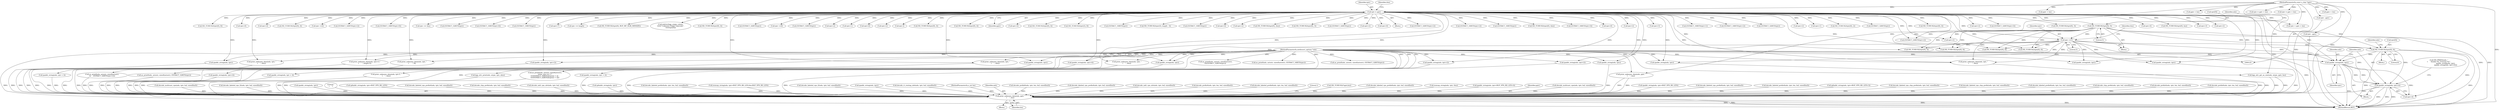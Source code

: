 digraph "0_tcpdump_50a44b6b8e4f7c127440dbd4239cf571945cc1e7@pointer" {
"1002465" [label="(Call,ipaddr_string(ndo, tptr+4))"];
"1002462" [label="(Call,ipaddr_string(ndo, tptr))"];
"1000126" [label="(MethodParameterIn,netdissect_options *ndo)"];
"1002440" [label="(Call,tptr +=5)"];
"1002412" [label="(Call,ND_TCHECK2(tptr[0], 5))"];
"1000142" [label="(Call,tptr = pptr)"];
"1000128" [label="(MethodParameterIn,const u_char *pptr)"];
"1002451" [label="(Call,ND_TCHECK2(tptr[0], 8))"];
"1002905" [label="(Call,print_unknown_data(ndo, pptr, \"\n\t    \", len))"];
"1002509" [label="(Call,ND_TCHECK2(tptr[0], 8))"];
"1002463" [label="(Identifier,ndo)"];
"1000767" [label="(Call,ipaddr_string(ndo, tptr))"];
"1000142" [label="(Call,tptr = pptr)"];
"1002900" [label="(Block,)"];
"1002198" [label="(Call,EXTRACT_16BITS(tptr+2))"];
"1001649" [label="(Call,EXTRACT_16BITS(tptr))"];
"1001625" [label="(Call,tptr = pptr + len)"];
"1002796" [label="(Call,bgp_attr_print(ndo, atype, tptr, alen))"];
"1002908" [label="(Literal,\"\n\t    \")"];
"1001073" [label="(Call,ND_TCHECK2(tptr[0], tlen))"];
"1002361" [label="(Call,EXTRACT_16BITS(tptr+4))"];
"1002455" [label="(Literal,8)"];
"1000909" [label="(Call,ip6addr_string(ndo, tptr+BGP_VPN_RD_LEN))"];
"1002329" [label="(Call,tptr+6)"];
"1002288" [label="(Call,ipaddr_string(ndo, tptr+2))"];
"1000456" [label="(Call,as_printf(ndo, astostr, sizeof(astostr), EXTRACT_32BITS(tptr)))"];
"1002540" [label="(Call,ipaddr_string(ndo, tptr))"];
"1002290" [label="(Call,tptr+2)"];
"1002466" [label="(Identifier,ndo)"];
"1000258" [label="(Call,as_printf(ndo, astostr, sizeof(astostr),\n\t\t\t\tas_size == 2 ?\n\t\t\t\tEXTRACT_16BITS(&tptr[2 + i]) :\n\t\t\t\tEXTRACT_32BITS(&tptr[2 + i])))"];
"1002358" [label="(Call,tptr+3)"];
"1002585" [label="(Call,EXTRACT_16BITS(tptr+1))"];
"1002664" [label="(Call,EXTRACT_32BITS(tptr))"];
"1001790" [label="(Call,decode_labeled_vpn_prefix4(ndo, tptr, buf, sizeof(buf)))"];
"1002458" [label="(Identifier,ndo)"];
"1001536" [label="(Call,decode_clnp_prefix(ndo, tptr, buf, sizeof(buf)))"];
"1002452" [label="(Call,tptr[0])"];
"1002373" [label="(Call,tptr+2)"];
"1002030" [label="(Call,decode_mdt_vpn_nlri(ndo, tptr, buf, sizeof(buf)))"];
"1002586" [label="(Call,tptr+1)"];
"1000331" [label="(Call,ipaddr_string(ndo, tptr))"];
"1002444" [label="(Identifier,tlen)"];
"1002155" [label="(Call,ND_TCHECK2(tptr[0], 2))"];
"1000861" [label="(Call,ip6addr_string(ndo, tptr))"];
"1002844" [label="(Call,EXTRACT_32BITS(tptr))"];
"1002372" [label="(Call,EXTRACT_16BITS(tptr+2))"];
"1002461" [label="(Block,)"];
"1000486" [label="(Call,ND_TCHECK2(tptr[0], 4))"];
"1002062" [label="(Call,decode_multicast_vpn(ndo, tptr, buf, sizeof(buf)))"];
"1000567" [label="(Call,ipaddr_string(ndo, tptr))"];
"1001224" [label="(Call,decode_labeled_prefix4(ndo, tptr, len, buf, sizeof(buf)))"];
"1002448" [label="(Block,)"];
"1001617" [label="(Call,print_unknown_data(ndo, tptr, \"\n\t    \", tlen))"];
"1001018" [label="(Call,isonsap_string(ndo, tptr+BGP_VPN_RD_LEN,tlen-BGP_VPN_RD_LEN))"];
"1002247" [label="(Call,tptr+2)"];
"1002203" [label="(Call,EXTRACT_32BITS(tptr+4))"];
"1001504" [label="(Call,decode_labeled_vpn_l2(ndo, tptr, buf, sizeof(buf)))"];
"1000615" [label="(Call,ND_TCHECK2(tptr[0], 3))"];
"1002209" [label="(Call,tptr+4)"];
"1002442" [label="(Literal,5)"];
"1000385" [label="(Call,ND_TCHECK2(tptr[0], len))"];
"1002629" [label="(Call,tptr+3)"];
"1002123" [label="(Call,tptr = pptr + len)"];
"1002225" [label="(Call,tptr+2)"];
"1002419" [label="(Identifier,ndo)"];
"1000445" [label="(Call,ND_TCHECK2(tptr[0], 8))"];
"1000955" [label="(Call,ipaddr_string(ndo, tptr))"];
"1000408" [label="(Call,ipaddr_string(ndo, tptr + 2))"];
"1002302" [label="(Call,ipaddr_string(ndo, tptr+2))"];
"1002483" [label="(Call,ipaddr_string(ndo, tptr))"];
"1001296" [label="(Call,decode_rt_routing_info(ndo, tptr, buf, sizeof(buf)))"];
"1002251" [label="(Call,tptr+6)"];
"1002223" [label="(Call,ipaddr_string(ndo, tptr+2))"];
"1000129" [label="(MethodParameterIn,u_int len)"];
"1002906" [label="(Identifier,ndo)"];
"1001627" [label="(Call,pptr + len)"];
"1001822" [label="(Call,decode_prefix6(ndo, tptr, len, buf, sizeof(buf)))"];
"1002905" [label="(Call,print_unknown_data(ndo, pptr, \"\n\t    \", len))"];
"1002520" [label="(Call,ipaddr_string(ndo, tptr))"];
"1002204" [label="(Call,tptr+4)"];
"1001264" [label="(Call,decode_labeled_vpn_prefix4(ndo, tptr, buf, sizeof(buf)))"];
"1001360" [label="(Call,decode_mdt_vpn_nlri(ndo, tptr, buf, sizeof(buf)))"];
"1001092" [label="(Call,print_unknown_data(ndo, tptr, \"\n\t    \", tlen))"];
"1000557" [label="(Call,ND_TCHECK2(tptr[0], 4))"];
"1001710" [label="(Call,decode_prefix4(ndo, tptr, len, buf, sizeof(buf)))"];
"1002659" [label="(Call,as_printf(ndo, astostr, sizeof(astostr), EXTRACT_32BITS(tptr)))"];
"1000542" [label="(Call,tptr +=4)"];
"1000128" [label="(MethodParameterIn,const u_char *pptr)"];
"1000126" [label="(MethodParameterIn,netdissect_options *ndo)"];
"1000463" [label="(Call,ipaddr_string(ndo, tptr + 4))"];
"1002412" [label="(Call,ND_TCHECK2(tptr[0], 5))"];
"1002246" [label="(Call,EXTRACT_32BITS(tptr+2))"];
"1002382" [label="(Call,print_unknown_data(ndo, tptr, \"\n\t      \", 8))"];
"1002441" [label="(Identifier,tptr)"];
"1002464" [label="(Identifier,tptr)"];
"1002228" [label="(Call,EXTRACT_16BITS(tptr+6))"];
"1002465" [label="(Call,ipaddr_string(ndo, tptr+4))"];
"1000143" [label="(Identifier,tptr)"];
"1002435" [label="(Call,EXTRACT_24BITS(tptr+2))"];
"1000682" [label="(Call,print_unknown_data(ndo, tptr, \"\n\t    \", tlen))"];
"1001862" [label="(Call,decode_labeled_prefix6(ndo, tptr, len, buf, sizeof(buf)))"];
"1001097" [label="(Call,tptr += tlen)"];
"1000426" [label="(Call,EXTRACT_32BITS(tptr))"];
"1002911" [label="(Literal,1)"];
"1002250" [label="(Call,EXTRACT_16BITS(tptr+6))"];
"1002901" [label="(Call,ND_TCHECK2(*pptr,len))"];
"1002162" [label="(Call,EXTRACT_16BITS(tptr))"];
"1001472" [label="(Call,decode_labeled_vpn_prefix6(ndo, tptr, buf, sizeof(buf)))"];
"1002319" [label="(Call,tptr+7)"];
"1002636" [label="(Call,tptr += length)"];
"1001642" [label="(Call,ND_TCHECK2(tptr[0], BGP_MP_NLRI_MINSIZE))"];
"1001038" [label="(Call,ipaddr_string(ndo, tptr+BGP_VPN_RD_LEN+4))"];
"1002886" [label="(Call,print_unknown_data(ndo, pptr, \"\n\t    \", len))"];
"1001934" [label="(Call,decode_labeled_vpn_l2(ndo, tptr, buf, sizeof(buf)))"];
"1000170" [label="(Call,tok2str(bgp_origin_values,\n\t\t\t\t\t\t\"Unknown Origin Typecode\",\n\t\t\t\t\t\ttptr[0]))"];
"1000977" [label="(Call,isonsap_string(ndo, tptr, tlen))"];
"1000598" [label="(Call,ipaddr_string(ndo, tptr))"];
"1000421" [label="(Call,as_printf(ndo, astostr, sizeof(astostr),\n\t\t\tEXTRACT_32BITS(tptr)))"];
"1000206" [label="(Call,tptr < pptr + len)"];
"1002462" [label="(Call,ipaddr_string(ndo, tptr))"];
"1000347" [label="(Call,ND_TCHECK2(tptr[0], 4))"];
"1000493" [label="(Call,EXTRACT_32BITS(tptr))"];
"1002391" [label="(Call,tptr +=8)"];
"1000357" [label="(Call,EXTRACT_32BITS(tptr))"];
"1002451" [label="(Call,ND_TCHECK2(tptr[0], 8))"];
"1001696" [label="(Call,tptr - pptr)"];
"1002199" [label="(Call,tptr+2)"];
"1002556" [label="(Call,print_unknown_data(ndo, tptr, \"\n\t      \", tlen))"];
"1002907" [label="(Identifier,pptr)"];
"1002402" [label="(Call,tptr+1)"];
"1002241" [label="(Call,as_printf(ndo, astostr, sizeof(astostr),\n\t\t\t    EXTRACT_32BITS(tptr+2)))"];
"1002312" [label="(Call,tptr+6)"];
"1002915" [label="(MethodReturn,RET)"];
"1002486" [label="(Call,ipaddr_string(ndo, tptr+4))"];
"1002304" [label="(Call,tptr+2)"];
"1002095" [label="(Call,tptr-3)"];
"1002436" [label="(Call,tptr+2)"];
"1002416" [label="(Literal,5)"];
"1001328" [label="(Call,decode_multicast_vpn(ndo, tptr, buf, sizeof(buf)))"];
"1000587" [label="(Call,ND_TCHECK2(tptr[0], 4))"];
"1000146" [label="(Identifier,tlen)"];
"1002627" [label="(Call,print_unknown_data(ndo, tptr+3,\"\n\t      \", length-3))"];
"1000815" [label="(Call,ipaddr_string(ndo, tptr+BGP_VPN_RD_LEN))"];
"1002644" [label="(Call,ND_TCHECK2(tptr[0], 4))"];
"1000428" [label="(Call,ipaddr_string(ndo, tptr + 4))"];
"1000144" [label="(Identifier,pptr)"];
"1002362" [label="(Call,tptr+4)"];
"1001902" [label="(Call,decode_labeled_vpn_prefix6(ndo, tptr, buf, sizeof(buf)))"];
"1000321" [label="(Call,ND_TCHECK2(tptr[0], 4))"];
"1001750" [label="(Call,decode_labeled_prefix4(ndo, tptr, len, buf, sizeof(buf)))"];
"1002613" [label="(Call,ND_TCHECK2(tptr[3], 8))"];
"1000200" [label="(Call,bgp_attr_get_as_size(ndo, atype, pptr, len))"];
"1002503" [label="(Call,ipaddr_string(ndo, tptr))"];
"1002529" [label="(Call,ND_TCHECK2(tptr[0], 8))"];
"1000622" [label="(Call,EXTRACT_16BITS(tptr))"];
"1001170" [label="(Call,tptr - pptr)"];
"1002602" [label="(Call,ND_TCHECK2(tptr[3], length - 3))"];
"1002472" [label="(Call,ND_TCHECK2(tptr[0], 8))"];
"1002440" [label="(Call,tptr +=5)"];
"1002467" [label="(Call,tptr+4)"];
"1001058" [label="(Call,ip6addr_string(ndo, tptr+BGP_VPN_RD_LEN+3))"];
"1002493" [label="(Call,ND_TCHECK2(tptr[0], 4))"];
"1001568" [label="(Call,decode_labeled_vpn_clnp_prefix(ndo, tptr, buf, sizeof(buf)))"];
"1002113" [label="(Call,print_unknown_data(ndo, tptr-3, \"\n\t    \", tlen))"];
"1000406" [label="(Call,EXTRACT_16BITS(tptr))"];
"1002909" [label="(Identifier,len)"];
"1002335" [label="(Call,tptr+6)"];
"1002353" [label="(Call,tptr+2)"];
"1000401" [label="(Call,as_printf(ndo, astostr, sizeof(astostr), EXTRACT_16BITS(tptr)))"];
"1000663" [label="(Call,ND_TCHECK2(tptr[0], tlen))"];
"1002413" [label="(Call,tptr[0])"];
"1001998" [label="(Call,decode_labeled_vpn_clnp_prefix(ndo, tptr, buf, sizeof(buf)))"];
"1002456" [label="(Call,ND_PRINT((ndo, \"\n\t      Sender %s, P-Group %s\",\n                           ipaddr_string(ndo, tptr),\n                           ipaddr_string(ndo, tptr+4))))"];
"1002125" [label="(Call,pptr + len)"];
"1002566" [label="(Call,ND_TCHECK2(tptr[0], 3))"];
"1001432" [label="(Call,decode_labeled_prefix6(ndo, tptr, len, buf, sizeof(buf)))"];
"1000461" [label="(Call,EXTRACT_32BITS(tptr))"];
"1001966" [label="(Call,decode_clnp_prefix(ndo, tptr, buf, sizeof(buf)))"];
"1002207" [label="(Call,ipaddr_string(ndo, tptr+4))"];
"1002396" [label="(Block,)"];
"1002261" [label="(Call,tptr+2)"];
"1001184" [label="(Call,decode_prefix4(ndo, tptr, len, buf, sizeof(buf)))"];
"1002229" [label="(Call,tptr+6)"];
"1000130" [label="(Block,)"];
"1002260" [label="(Call,EXTRACT_32BITS(tptr+2))"];
"1000208" [label="(Call,pptr + len)"];
"1001392" [label="(Call,decode_prefix6(ndo, tptr, len, buf, sizeof(buf)))"];
"1002465" -> "1002461"  [label="AST: "];
"1002465" -> "1002467"  [label="CFG: "];
"1002466" -> "1002465"  [label="AST: "];
"1002467" -> "1002465"  [label="AST: "];
"1002456" -> "1002465"  [label="CFG: "];
"1002465" -> "1002915"  [label="DDG: "];
"1002465" -> "1002915"  [label="DDG: "];
"1002465" -> "1002915"  [label="DDG: "];
"1002462" -> "1002465"  [label="DDG: "];
"1002462" -> "1002465"  [label="DDG: "];
"1000126" -> "1002465"  [label="DDG: "];
"1002451" -> "1002465"  [label="DDG: "];
"1002465" -> "1002905"  [label="DDG: "];
"1002462" -> "1002461"  [label="AST: "];
"1002462" -> "1002464"  [label="CFG: "];
"1002463" -> "1002462"  [label="AST: "];
"1002464" -> "1002462"  [label="AST: "];
"1002466" -> "1002462"  [label="CFG: "];
"1002462" -> "1002915"  [label="DDG: "];
"1000126" -> "1002462"  [label="DDG: "];
"1002440" -> "1002462"  [label="DDG: "];
"1002451" -> "1002462"  [label="DDG: "];
"1000142" -> "1002462"  [label="DDG: "];
"1002462" -> "1002467"  [label="DDG: "];
"1000126" -> "1000125"  [label="AST: "];
"1000126" -> "1002915"  [label="DDG: "];
"1000126" -> "1000200"  [label="DDG: "];
"1000126" -> "1000258"  [label="DDG: "];
"1000126" -> "1000331"  [label="DDG: "];
"1000126" -> "1000401"  [label="DDG: "];
"1000126" -> "1000408"  [label="DDG: "];
"1000126" -> "1000421"  [label="DDG: "];
"1000126" -> "1000428"  [label="DDG: "];
"1000126" -> "1000456"  [label="DDG: "];
"1000126" -> "1000463"  [label="DDG: "];
"1000126" -> "1000567"  [label="DDG: "];
"1000126" -> "1000598"  [label="DDG: "];
"1000126" -> "1000682"  [label="DDG: "];
"1000126" -> "1001092"  [label="DDG: "];
"1000126" -> "1001617"  [label="DDG: "];
"1000126" -> "1002113"  [label="DDG: "];
"1000126" -> "1002207"  [label="DDG: "];
"1000126" -> "1002223"  [label="DDG: "];
"1000126" -> "1002241"  [label="DDG: "];
"1000126" -> "1002288"  [label="DDG: "];
"1000126" -> "1002302"  [label="DDG: "];
"1000126" -> "1002382"  [label="DDG: "];
"1000126" -> "1002483"  [label="DDG: "];
"1000126" -> "1002486"  [label="DDG: "];
"1000126" -> "1002503"  [label="DDG: "];
"1000126" -> "1002520"  [label="DDG: "];
"1000126" -> "1002540"  [label="DDG: "];
"1000126" -> "1002556"  [label="DDG: "];
"1000126" -> "1002627"  [label="DDG: "];
"1000126" -> "1002659"  [label="DDG: "];
"1000126" -> "1002796"  [label="DDG: "];
"1000126" -> "1002886"  [label="DDG: "];
"1000126" -> "1002905"  [label="DDG: "];
"1002440" -> "1002396"  [label="AST: "];
"1002440" -> "1002442"  [label="CFG: "];
"1002441" -> "1002440"  [label="AST: "];
"1002442" -> "1002440"  [label="AST: "];
"1002444" -> "1002440"  [label="CFG: "];
"1002440" -> "1002915"  [label="DDG: "];
"1002412" -> "1002440"  [label="DDG: "];
"1000142" -> "1002440"  [label="DDG: "];
"1002440" -> "1002451"  [label="DDG: "];
"1002440" -> "1002472"  [label="DDG: "];
"1002440" -> "1002483"  [label="DDG: "];
"1002440" -> "1002493"  [label="DDG: "];
"1002440" -> "1002503"  [label="DDG: "];
"1002440" -> "1002509"  [label="DDG: "];
"1002440" -> "1002520"  [label="DDG: "];
"1002440" -> "1002529"  [label="DDG: "];
"1002440" -> "1002540"  [label="DDG: "];
"1002440" -> "1002556"  [label="DDG: "];
"1002412" -> "1002396"  [label="AST: "];
"1002412" -> "1002416"  [label="CFG: "];
"1002413" -> "1002412"  [label="AST: "];
"1002416" -> "1002412"  [label="AST: "];
"1002419" -> "1002412"  [label="CFG: "];
"1002412" -> "1002915"  [label="DDG: "];
"1002412" -> "1002915"  [label="DDG: "];
"1000142" -> "1002412"  [label="DDG: "];
"1002412" -> "1002435"  [label="DDG: "];
"1002412" -> "1002436"  [label="DDG: "];
"1002412" -> "1002451"  [label="DDG: "];
"1002412" -> "1002472"  [label="DDG: "];
"1002412" -> "1002493"  [label="DDG: "];
"1002412" -> "1002509"  [label="DDG: "];
"1002412" -> "1002529"  [label="DDG: "];
"1002412" -> "1002556"  [label="DDG: "];
"1000142" -> "1000130"  [label="AST: "];
"1000142" -> "1000144"  [label="CFG: "];
"1000143" -> "1000142"  [label="AST: "];
"1000144" -> "1000142"  [label="AST: "];
"1000146" -> "1000142"  [label="CFG: "];
"1000142" -> "1002915"  [label="DDG: "];
"1000142" -> "1002915"  [label="DDG: "];
"1000128" -> "1000142"  [label="DDG: "];
"1000142" -> "1000170"  [label="DDG: "];
"1000142" -> "1000206"  [label="DDG: "];
"1000142" -> "1000321"  [label="DDG: "];
"1000142" -> "1000331"  [label="DDG: "];
"1000142" -> "1000347"  [label="DDG: "];
"1000142" -> "1000357"  [label="DDG: "];
"1000142" -> "1000385"  [label="DDG: "];
"1000142" -> "1000406"  [label="DDG: "];
"1000142" -> "1000426"  [label="DDG: "];
"1000142" -> "1000445"  [label="DDG: "];
"1000142" -> "1000461"  [label="DDG: "];
"1000142" -> "1000486"  [label="DDG: "];
"1000142" -> "1000493"  [label="DDG: "];
"1000142" -> "1000542"  [label="DDG: "];
"1000142" -> "1000557"  [label="DDG: "];
"1000142" -> "1000567"  [label="DDG: "];
"1000142" -> "1000587"  [label="DDG: "];
"1000142" -> "1000598"  [label="DDG: "];
"1000142" -> "1000615"  [label="DDG: "];
"1000142" -> "1000622"  [label="DDG: "];
"1000142" -> "1000663"  [label="DDG: "];
"1000142" -> "1000682"  [label="DDG: "];
"1000142" -> "1001073"  [label="DDG: "];
"1000142" -> "1001092"  [label="DDG: "];
"1000142" -> "1001097"  [label="DDG: "];
"1000142" -> "1001617"  [label="DDG: "];
"1000142" -> "1001642"  [label="DDG: "];
"1000142" -> "1001649"  [label="DDG: "];
"1000142" -> "1002095"  [label="DDG: "];
"1000142" -> "1002155"  [label="DDG: "];
"1000142" -> "1002162"  [label="DDG: "];
"1000142" -> "1002198"  [label="DDG: "];
"1000142" -> "1002199"  [label="DDG: "];
"1000142" -> "1002203"  [label="DDG: "];
"1000142" -> "1002204"  [label="DDG: "];
"1000142" -> "1002207"  [label="DDG: "];
"1000142" -> "1002209"  [label="DDG: "];
"1000142" -> "1002223"  [label="DDG: "];
"1000142" -> "1002225"  [label="DDG: "];
"1000142" -> "1002228"  [label="DDG: "];
"1000142" -> "1002229"  [label="DDG: "];
"1000142" -> "1002246"  [label="DDG: "];
"1000142" -> "1002247"  [label="DDG: "];
"1000142" -> "1002250"  [label="DDG: "];
"1000142" -> "1002251"  [label="DDG: "];
"1000142" -> "1002260"  [label="DDG: "];
"1000142" -> "1002261"  [label="DDG: "];
"1000142" -> "1002288"  [label="DDG: "];
"1000142" -> "1002290"  [label="DDG: "];
"1000142" -> "1002302"  [label="DDG: "];
"1000142" -> "1002304"  [label="DDG: "];
"1000142" -> "1002312"  [label="DDG: "];
"1000142" -> "1002319"  [label="DDG: "];
"1000142" -> "1002329"  [label="DDG: "];
"1000142" -> "1002335"  [label="DDG: "];
"1000142" -> "1002353"  [label="DDG: "];
"1000142" -> "1002358"  [label="DDG: "];
"1000142" -> "1002361"  [label="DDG: "];
"1000142" -> "1002362"  [label="DDG: "];
"1000142" -> "1002372"  [label="DDG: "];
"1000142" -> "1002373"  [label="DDG: "];
"1000142" -> "1002382"  [label="DDG: "];
"1000142" -> "1002391"  [label="DDG: "];
"1000142" -> "1002402"  [label="DDG: "];
"1000142" -> "1002435"  [label="DDG: "];
"1000142" -> "1002436"  [label="DDG: "];
"1000142" -> "1002451"  [label="DDG: "];
"1000142" -> "1002472"  [label="DDG: "];
"1000142" -> "1002483"  [label="DDG: "];
"1000142" -> "1002493"  [label="DDG: "];
"1000142" -> "1002503"  [label="DDG: "];
"1000142" -> "1002509"  [label="DDG: "];
"1000142" -> "1002520"  [label="DDG: "];
"1000142" -> "1002529"  [label="DDG: "];
"1000142" -> "1002540"  [label="DDG: "];
"1000142" -> "1002556"  [label="DDG: "];
"1000142" -> "1002566"  [label="DDG: "];
"1000142" -> "1002585"  [label="DDG: "];
"1000142" -> "1002586"  [label="DDG: "];
"1000142" -> "1002602"  [label="DDG: "];
"1000142" -> "1002613"  [label="DDG: "];
"1000142" -> "1002627"  [label="DDG: "];
"1000142" -> "1002629"  [label="DDG: "];
"1000142" -> "1002636"  [label="DDG: "];
"1000142" -> "1002644"  [label="DDG: "];
"1000142" -> "1002664"  [label="DDG: "];
"1000142" -> "1002844"  [label="DDG: "];
"1000128" -> "1000125"  [label="AST: "];
"1000128" -> "1002915"  [label="DDG: "];
"1000128" -> "1000200"  [label="DDG: "];
"1000128" -> "1000206"  [label="DDG: "];
"1000128" -> "1000208"  [label="DDG: "];
"1000128" -> "1001170"  [label="DDG: "];
"1000128" -> "1001625"  [label="DDG: "];
"1000128" -> "1001627"  [label="DDG: "];
"1000128" -> "1001696"  [label="DDG: "];
"1000128" -> "1002123"  [label="DDG: "];
"1000128" -> "1002125"  [label="DDG: "];
"1000128" -> "1002886"  [label="DDG: "];
"1000128" -> "1002905"  [label="DDG: "];
"1002451" -> "1002448"  [label="AST: "];
"1002451" -> "1002455"  [label="CFG: "];
"1002452" -> "1002451"  [label="AST: "];
"1002455" -> "1002451"  [label="AST: "];
"1002458" -> "1002451"  [label="CFG: "];
"1002451" -> "1002915"  [label="DDG: "];
"1002451" -> "1002915"  [label="DDG: "];
"1002451" -> "1002467"  [label="DDG: "];
"1002905" -> "1002900"  [label="AST: "];
"1002905" -> "1002909"  [label="CFG: "];
"1002906" -> "1002905"  [label="AST: "];
"1002907" -> "1002905"  [label="AST: "];
"1002908" -> "1002905"  [label="AST: "];
"1002909" -> "1002905"  [label="AST: "];
"1002911" -> "1002905"  [label="CFG: "];
"1002905" -> "1002915"  [label="DDG: "];
"1002905" -> "1002915"  [label="DDG: "];
"1002905" -> "1002915"  [label="DDG: "];
"1002905" -> "1002915"  [label="DDG: "];
"1000598" -> "1002905"  [label="DDG: "];
"1000331" -> "1002905"  [label="DDG: "];
"1001018" -> "1002905"  [label="DDG: "];
"1001092" -> "1002905"  [label="DDG: "];
"1000977" -> "1002905"  [label="DDG: "];
"1002886" -> "1002905"  [label="DDG: "];
"1002886" -> "1002905"  [label="DDG: "];
"1001264" -> "1002905"  [label="DDG: "];
"1000258" -> "1002905"  [label="DDG: "];
"1002113" -> "1002905"  [label="DDG: "];
"1002223" -> "1002905"  [label="DDG: "];
"1000815" -> "1002905"  [label="DDG: "];
"1002540" -> "1002905"  [label="DDG: "];
"1001432" -> "1002905"  [label="DDG: "];
"1000200" -> "1002905"  [label="DDG: "];
"1000200" -> "1002905"  [label="DDG: "];
"1001862" -> "1002905"  [label="DDG: "];
"1001392" -> "1002905"  [label="DDG: "];
"1002486" -> "1002905"  [label="DDG: "];
"1001184" -> "1002905"  [label="DDG: "];
"1000567" -> "1002905"  [label="DDG: "];
"1001328" -> "1002905"  [label="DDG: "];
"1000408" -> "1002905"  [label="DDG: "];
"1002241" -> "1002905"  [label="DDG: "];
"1001568" -> "1002905"  [label="DDG: "];
"1000682" -> "1002905"  [label="DDG: "];
"1001822" -> "1002905"  [label="DDG: "];
"1001750" -> "1002905"  [label="DDG: "];
"1002627" -> "1002905"  [label="DDG: "];
"1002030" -> "1002905"  [label="DDG: "];
"1001472" -> "1002905"  [label="DDG: "];
"1002382" -> "1002905"  [label="DDG: "];
"1001536" -> "1002905"  [label="DDG: "];
"1002796" -> "1002905"  [label="DDG: "];
"1001934" -> "1002905"  [label="DDG: "];
"1002207" -> "1002905"  [label="DDG: "];
"1001998" -> "1002905"  [label="DDG: "];
"1002062" -> "1002905"  [label="DDG: "];
"1000909" -> "1002905"  [label="DDG: "];
"1001224" -> "1002905"  [label="DDG: "];
"1000463" -> "1002905"  [label="DDG: "];
"1001504" -> "1002905"  [label="DDG: "];
"1001710" -> "1002905"  [label="DDG: "];
"1001790" -> "1002905"  [label="DDG: "];
"1002288" -> "1002905"  [label="DDG: "];
"1001360" -> "1002905"  [label="DDG: "];
"1001966" -> "1002905"  [label="DDG: "];
"1001617" -> "1002905"  [label="DDG: "];
"1001902" -> "1002905"  [label="DDG: "];
"1002302" -> "1002905"  [label="DDG: "];
"1001058" -> "1002905"  [label="DDG: "];
"1001296" -> "1002905"  [label="DDG: "];
"1000861" -> "1002905"  [label="DDG: "];
"1000955" -> "1002905"  [label="DDG: "];
"1002520" -> "1002905"  [label="DDG: "];
"1000428" -> "1002905"  [label="DDG: "];
"1000767" -> "1002905"  [label="DDG: "];
"1001038" -> "1002905"  [label="DDG: "];
"1002556" -> "1002905"  [label="DDG: "];
"1002659" -> "1002905"  [label="DDG: "];
"1002503" -> "1002905"  [label="DDG: "];
"1001170" -> "1002905"  [label="DDG: "];
"1001696" -> "1002905"  [label="DDG: "];
"1002901" -> "1002905"  [label="DDG: "];
"1000129" -> "1002905"  [label="DDG: "];
}
